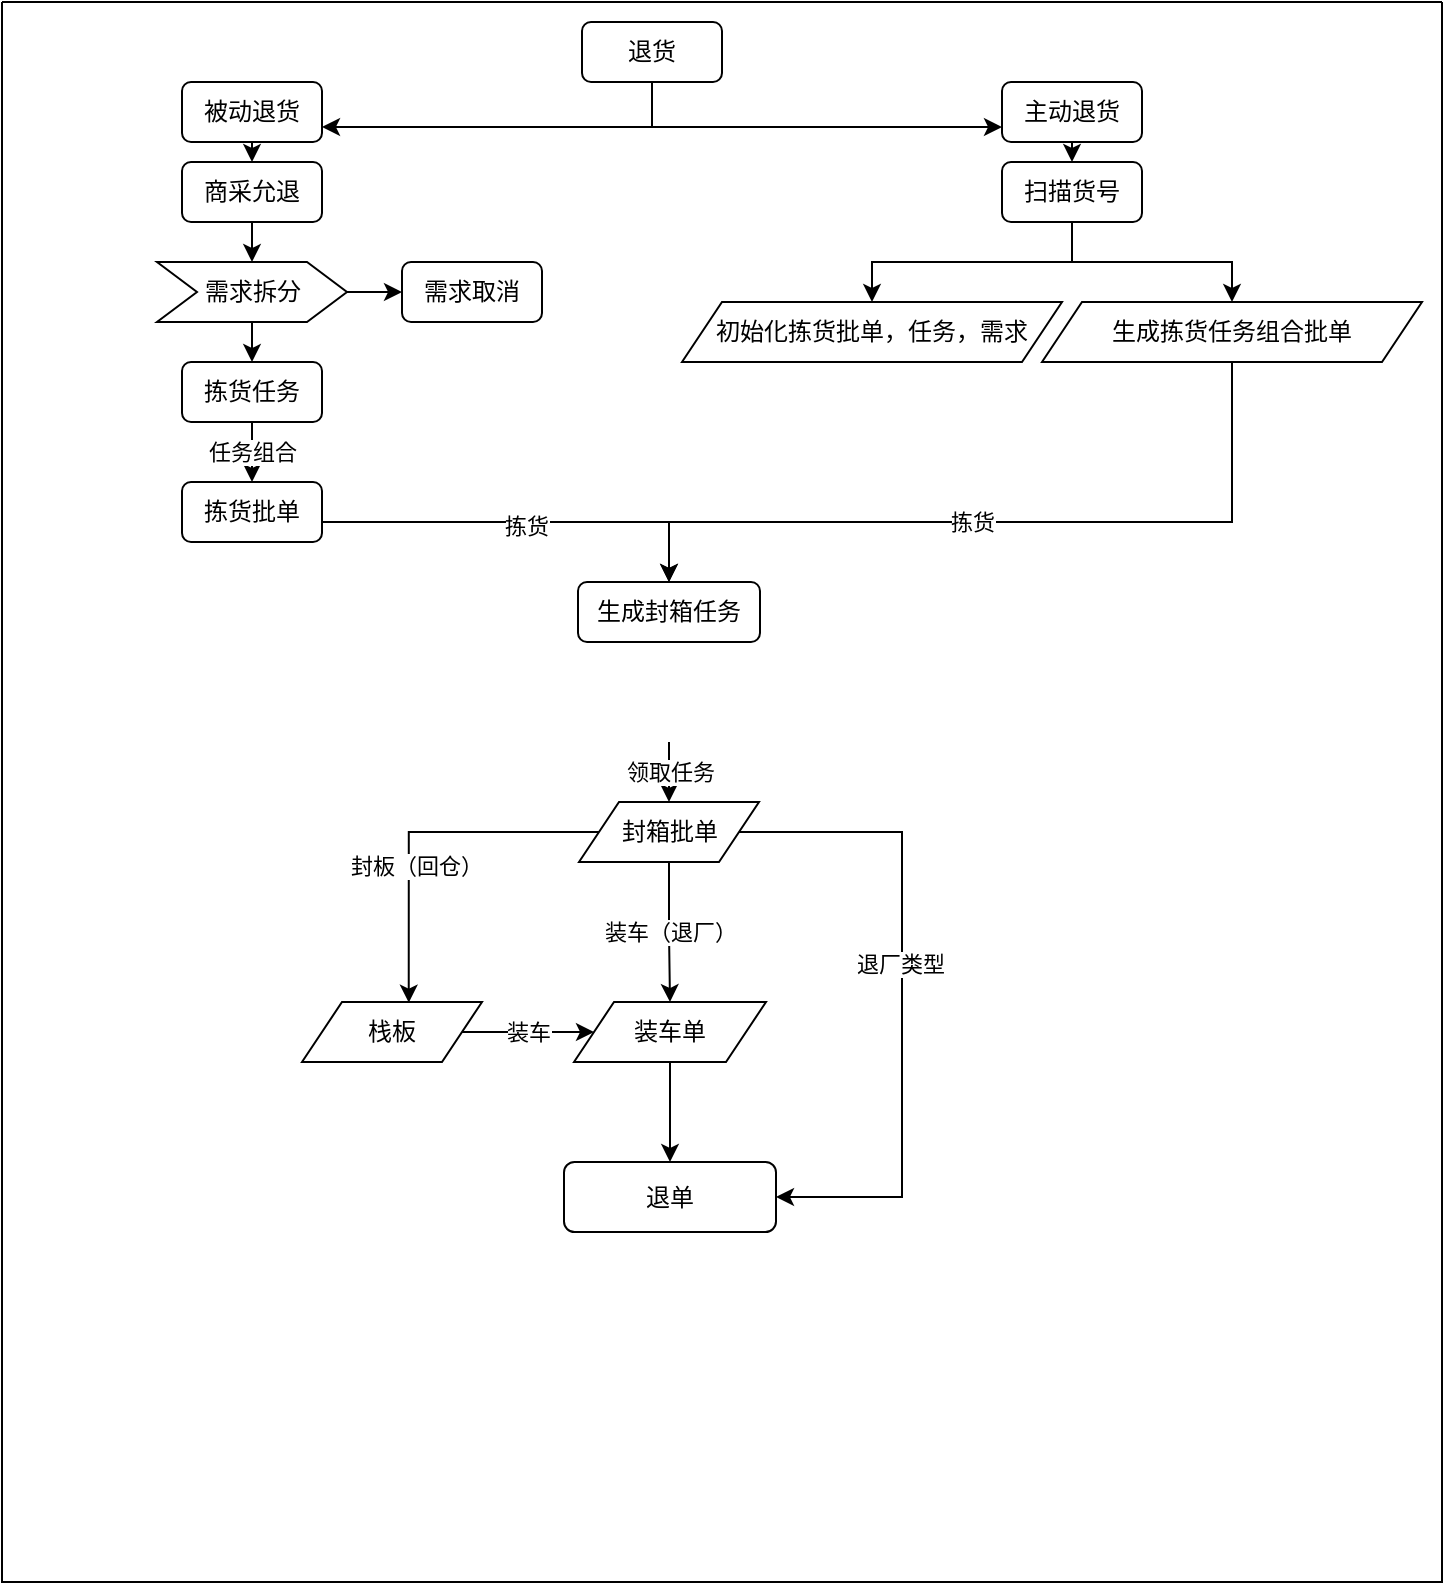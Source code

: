 <mxfile version="20.8.16" type="github">
  <diagram name="第 1 页" id="OZep9CaIAdIT41If5Kvq">
    <mxGraphModel dx="1195" dy="638" grid="1" gridSize="10" guides="1" tooltips="1" connect="1" arrows="1" fold="1" page="1" pageScale="1" pageWidth="827" pageHeight="1169" math="0" shadow="0">
      <root>
        <mxCell id="0" />
        <mxCell id="1" parent="0" />
        <mxCell id="x85abNaiXezf-iu8S1-o-2" value="" style="swimlane;startSize=0;" vertex="1" parent="1">
          <mxGeometry x="60" y="10" width="720" height="790" as="geometry">
            <mxRectangle x="80" y="40" width="50" height="40" as="alternateBounds" />
          </mxGeometry>
        </mxCell>
        <mxCell id="x85abNaiXezf-iu8S1-o-11" style="edgeStyle=orthogonalEdgeStyle;rounded=0;orthogonalLoop=1;jettySize=auto;html=1;exitX=0.5;exitY=1;exitDx=0;exitDy=0;entryX=1;entryY=0.75;entryDx=0;entryDy=0;" edge="1" parent="x85abNaiXezf-iu8S1-o-2" source="x85abNaiXezf-iu8S1-o-1" target="x85abNaiXezf-iu8S1-o-6">
          <mxGeometry relative="1" as="geometry" />
        </mxCell>
        <mxCell id="x85abNaiXezf-iu8S1-o-12" style="edgeStyle=orthogonalEdgeStyle;rounded=0;orthogonalLoop=1;jettySize=auto;html=1;exitX=0.5;exitY=1;exitDx=0;exitDy=0;entryX=0;entryY=0.75;entryDx=0;entryDy=0;" edge="1" parent="x85abNaiXezf-iu8S1-o-2" source="x85abNaiXezf-iu8S1-o-1" target="x85abNaiXezf-iu8S1-o-7">
          <mxGeometry relative="1" as="geometry" />
        </mxCell>
        <mxCell id="x85abNaiXezf-iu8S1-o-1" value="退货" style="rounded=1;whiteSpace=wrap;html=1;" vertex="1" parent="x85abNaiXezf-iu8S1-o-2">
          <mxGeometry x="290" y="10" width="70" height="30" as="geometry" />
        </mxCell>
        <mxCell id="x85abNaiXezf-iu8S1-o-13" style="edgeStyle=orthogonalEdgeStyle;rounded=0;orthogonalLoop=1;jettySize=auto;html=1;exitX=0.5;exitY=1;exitDx=0;exitDy=0;entryX=0.5;entryY=0;entryDx=0;entryDy=0;" edge="1" parent="x85abNaiXezf-iu8S1-o-2" source="x85abNaiXezf-iu8S1-o-6" target="x85abNaiXezf-iu8S1-o-8">
          <mxGeometry relative="1" as="geometry" />
        </mxCell>
        <mxCell id="x85abNaiXezf-iu8S1-o-6" value="被动退货" style="rounded=1;whiteSpace=wrap;html=1;" vertex="1" parent="x85abNaiXezf-iu8S1-o-2">
          <mxGeometry x="90" y="40" width="70" height="30" as="geometry" />
        </mxCell>
        <mxCell id="x85abNaiXezf-iu8S1-o-14" style="edgeStyle=orthogonalEdgeStyle;rounded=0;orthogonalLoop=1;jettySize=auto;html=1;exitX=0.5;exitY=1;exitDx=0;exitDy=0;entryX=0.5;entryY=0;entryDx=0;entryDy=0;" edge="1" parent="x85abNaiXezf-iu8S1-o-2" source="x85abNaiXezf-iu8S1-o-7" target="x85abNaiXezf-iu8S1-o-9">
          <mxGeometry relative="1" as="geometry" />
        </mxCell>
        <mxCell id="x85abNaiXezf-iu8S1-o-7" value="主动退货" style="rounded=1;whiteSpace=wrap;html=1;" vertex="1" parent="x85abNaiXezf-iu8S1-o-2">
          <mxGeometry x="500" y="40" width="70" height="30" as="geometry" />
        </mxCell>
        <mxCell id="x85abNaiXezf-iu8S1-o-17" style="edgeStyle=orthogonalEdgeStyle;rounded=0;orthogonalLoop=1;jettySize=auto;html=1;exitX=0.5;exitY=1;exitDx=0;exitDy=0;entryX=0.5;entryY=0;entryDx=0;entryDy=0;" edge="1" parent="x85abNaiXezf-iu8S1-o-2" source="x85abNaiXezf-iu8S1-o-8" target="x85abNaiXezf-iu8S1-o-16">
          <mxGeometry relative="1" as="geometry" />
        </mxCell>
        <mxCell id="x85abNaiXezf-iu8S1-o-8" value="商采允退" style="rounded=1;whiteSpace=wrap;html=1;" vertex="1" parent="x85abNaiXezf-iu8S1-o-2">
          <mxGeometry x="90" y="80" width="70" height="30" as="geometry" />
        </mxCell>
        <mxCell id="x85abNaiXezf-iu8S1-o-39" style="edgeStyle=orthogonalEdgeStyle;rounded=0;orthogonalLoop=1;jettySize=auto;html=1;exitX=0.5;exitY=1;exitDx=0;exitDy=0;" edge="1" parent="x85abNaiXezf-iu8S1-o-2" source="x85abNaiXezf-iu8S1-o-9" target="x85abNaiXezf-iu8S1-o-37">
          <mxGeometry relative="1" as="geometry" />
        </mxCell>
        <mxCell id="x85abNaiXezf-iu8S1-o-40" style="edgeStyle=orthogonalEdgeStyle;rounded=0;orthogonalLoop=1;jettySize=auto;html=1;exitX=0.5;exitY=1;exitDx=0;exitDy=0;entryX=0.5;entryY=0;entryDx=0;entryDy=0;" edge="1" parent="x85abNaiXezf-iu8S1-o-2" source="x85abNaiXezf-iu8S1-o-9" target="x85abNaiXezf-iu8S1-o-38">
          <mxGeometry relative="1" as="geometry" />
        </mxCell>
        <mxCell id="x85abNaiXezf-iu8S1-o-9" value="扫描货号" style="rounded=1;whiteSpace=wrap;html=1;" vertex="1" parent="x85abNaiXezf-iu8S1-o-2">
          <mxGeometry x="500" y="80" width="70" height="30" as="geometry" />
        </mxCell>
        <mxCell id="x85abNaiXezf-iu8S1-o-19" style="edgeStyle=orthogonalEdgeStyle;rounded=0;orthogonalLoop=1;jettySize=auto;html=1;exitX=1;exitY=0.5;exitDx=0;exitDy=0;entryX=0;entryY=0.5;entryDx=0;entryDy=0;" edge="1" parent="x85abNaiXezf-iu8S1-o-2" source="x85abNaiXezf-iu8S1-o-16" target="x85abNaiXezf-iu8S1-o-18">
          <mxGeometry relative="1" as="geometry" />
        </mxCell>
        <mxCell id="x85abNaiXezf-iu8S1-o-22" style="edgeStyle=orthogonalEdgeStyle;rounded=0;orthogonalLoop=1;jettySize=auto;html=1;exitX=0.5;exitY=1;exitDx=0;exitDy=0;entryX=0.5;entryY=0;entryDx=0;entryDy=0;" edge="1" parent="x85abNaiXezf-iu8S1-o-2" source="x85abNaiXezf-iu8S1-o-16" target="x85abNaiXezf-iu8S1-o-21">
          <mxGeometry relative="1" as="geometry" />
        </mxCell>
        <mxCell id="x85abNaiXezf-iu8S1-o-16" value="需求拆分" style="shape=step;perimeter=stepPerimeter;whiteSpace=wrap;html=1;fixedSize=1;" vertex="1" parent="x85abNaiXezf-iu8S1-o-2">
          <mxGeometry x="77.5" y="130" width="95" height="30" as="geometry" />
        </mxCell>
        <mxCell id="x85abNaiXezf-iu8S1-o-18" value="需求取消" style="rounded=1;whiteSpace=wrap;html=1;" vertex="1" parent="x85abNaiXezf-iu8S1-o-2">
          <mxGeometry x="200" y="130" width="70" height="30" as="geometry" />
        </mxCell>
        <mxCell id="x85abNaiXezf-iu8S1-o-28" value="任务组合" style="edgeStyle=orthogonalEdgeStyle;rounded=0;orthogonalLoop=1;jettySize=auto;html=1;exitX=0.5;exitY=1;exitDx=0;exitDy=0;entryX=0.5;entryY=0;entryDx=0;entryDy=0;" edge="1" parent="x85abNaiXezf-iu8S1-o-2" source="x85abNaiXezf-iu8S1-o-21" target="x85abNaiXezf-iu8S1-o-25">
          <mxGeometry relative="1" as="geometry" />
        </mxCell>
        <mxCell id="x85abNaiXezf-iu8S1-o-21" value="拣货任务" style="rounded=1;whiteSpace=wrap;html=1;" vertex="1" parent="x85abNaiXezf-iu8S1-o-2">
          <mxGeometry x="90" y="180" width="70" height="30" as="geometry" />
        </mxCell>
        <mxCell id="x85abNaiXezf-iu8S1-o-30" style="edgeStyle=orthogonalEdgeStyle;rounded=0;orthogonalLoop=1;jettySize=auto;html=1;exitX=1;exitY=0.5;exitDx=0;exitDy=0;entryX=0.5;entryY=0;entryDx=0;entryDy=0;" edge="1" parent="x85abNaiXezf-iu8S1-o-2" source="x85abNaiXezf-iu8S1-o-25" target="x85abNaiXezf-iu8S1-o-29">
          <mxGeometry relative="1" as="geometry">
            <Array as="points">
              <mxPoint x="160" y="260" />
              <mxPoint x="334" y="260" />
            </Array>
          </mxGeometry>
        </mxCell>
        <mxCell id="x85abNaiXezf-iu8S1-o-31" value="拣货" style="edgeLabel;html=1;align=center;verticalAlign=middle;resizable=0;points=[];" vertex="1" connectable="0" parent="x85abNaiXezf-iu8S1-o-30">
          <mxGeometry x="0.022" y="-2" relative="1" as="geometry">
            <mxPoint as="offset" />
          </mxGeometry>
        </mxCell>
        <mxCell id="x85abNaiXezf-iu8S1-o-25" value="拣货批单" style="rounded=1;whiteSpace=wrap;html=1;" vertex="1" parent="x85abNaiXezf-iu8S1-o-2">
          <mxGeometry x="90" y="240" width="70" height="30" as="geometry" />
        </mxCell>
        <mxCell id="x85abNaiXezf-iu8S1-o-49" value="领取任务" style="edgeStyle=orthogonalEdgeStyle;rounded=0;orthogonalLoop=1;jettySize=auto;html=1;exitX=0.5;exitY=1;exitDx=0;exitDy=0;entryX=0.5;entryY=0;entryDx=0;entryDy=0;" edge="1" parent="x85abNaiXezf-iu8S1-o-2" target="x85abNaiXezf-iu8S1-o-48">
          <mxGeometry relative="1" as="geometry">
            <mxPoint x="333.5" y="370" as="sourcePoint" />
          </mxGeometry>
        </mxCell>
        <mxCell id="x85abNaiXezf-iu8S1-o-29" value="生成封箱任务" style="rounded=1;whiteSpace=wrap;html=1;" vertex="1" parent="x85abNaiXezf-iu8S1-o-2">
          <mxGeometry x="288" y="290" width="91" height="30" as="geometry" />
        </mxCell>
        <mxCell id="x85abNaiXezf-iu8S1-o-37" value="初始化拣货批单，任务，需求" style="shape=parallelogram;perimeter=parallelogramPerimeter;whiteSpace=wrap;html=1;fixedSize=1;" vertex="1" parent="x85abNaiXezf-iu8S1-o-2">
          <mxGeometry x="340" y="150" width="190" height="30" as="geometry" />
        </mxCell>
        <mxCell id="x85abNaiXezf-iu8S1-o-42" style="edgeStyle=orthogonalEdgeStyle;rounded=0;orthogonalLoop=1;jettySize=auto;html=1;exitX=0.5;exitY=1;exitDx=0;exitDy=0;entryX=0.5;entryY=0;entryDx=0;entryDy=0;" edge="1" parent="x85abNaiXezf-iu8S1-o-2" source="x85abNaiXezf-iu8S1-o-38" target="x85abNaiXezf-iu8S1-o-29">
          <mxGeometry relative="1" as="geometry">
            <Array as="points">
              <mxPoint x="615" y="260" />
              <mxPoint x="334" y="260" />
            </Array>
          </mxGeometry>
        </mxCell>
        <mxCell id="x85abNaiXezf-iu8S1-o-43" value="拣货" style="edgeLabel;html=1;align=center;verticalAlign=middle;resizable=0;points=[];" vertex="1" connectable="0" parent="x85abNaiXezf-iu8S1-o-42">
          <mxGeometry x="0.072" y="-1" relative="1" as="geometry">
            <mxPoint y="1" as="offset" />
          </mxGeometry>
        </mxCell>
        <mxCell id="x85abNaiXezf-iu8S1-o-38" value="生成拣货任务组合批单" style="shape=parallelogram;perimeter=parallelogramPerimeter;whiteSpace=wrap;html=1;fixedSize=1;" vertex="1" parent="x85abNaiXezf-iu8S1-o-2">
          <mxGeometry x="520" y="150" width="190" height="30" as="geometry" />
        </mxCell>
        <mxCell id="x85abNaiXezf-iu8S1-o-52" style="edgeStyle=orthogonalEdgeStyle;rounded=0;orthogonalLoop=1;jettySize=auto;html=1;exitX=0;exitY=0.5;exitDx=0;exitDy=0;entryX=0.593;entryY=0.011;entryDx=0;entryDy=0;entryPerimeter=0;" edge="1" parent="x85abNaiXezf-iu8S1-o-2" source="x85abNaiXezf-iu8S1-o-48" target="x85abNaiXezf-iu8S1-o-50">
          <mxGeometry relative="1" as="geometry" />
        </mxCell>
        <mxCell id="x85abNaiXezf-iu8S1-o-53" value="封板（回仓）" style="edgeLabel;html=1;align=center;verticalAlign=middle;resizable=0;points=[];" vertex="1" connectable="0" parent="x85abNaiXezf-iu8S1-o-52">
          <mxGeometry x="0.24" y="3" relative="1" as="geometry">
            <mxPoint as="offset" />
          </mxGeometry>
        </mxCell>
        <mxCell id="x85abNaiXezf-iu8S1-o-60" value="装车（退厂）" style="edgeStyle=orthogonalEdgeStyle;rounded=0;orthogonalLoop=1;jettySize=auto;html=1;exitX=0.5;exitY=1;exitDx=0;exitDy=0;entryX=0.5;entryY=0;entryDx=0;entryDy=0;" edge="1" parent="x85abNaiXezf-iu8S1-o-2" source="x85abNaiXezf-iu8S1-o-48" target="x85abNaiXezf-iu8S1-o-51">
          <mxGeometry relative="1" as="geometry">
            <Array as="points">
              <mxPoint x="334" y="465" />
            </Array>
          </mxGeometry>
        </mxCell>
        <mxCell id="x85abNaiXezf-iu8S1-o-61" style="edgeStyle=orthogonalEdgeStyle;rounded=0;orthogonalLoop=1;jettySize=auto;html=1;exitX=1;exitY=0.5;exitDx=0;exitDy=0;entryX=1;entryY=0.5;entryDx=0;entryDy=0;" edge="1" parent="x85abNaiXezf-iu8S1-o-2" source="x85abNaiXezf-iu8S1-o-48" target="x85abNaiXezf-iu8S1-o-56">
          <mxGeometry relative="1" as="geometry">
            <Array as="points">
              <mxPoint x="450" y="415" />
              <mxPoint x="450" y="598" />
            </Array>
          </mxGeometry>
        </mxCell>
        <mxCell id="x85abNaiXezf-iu8S1-o-62" value="退厂类型" style="edgeLabel;html=1;align=center;verticalAlign=middle;resizable=0;points=[];" vertex="1" connectable="0" parent="x85abNaiXezf-iu8S1-o-61">
          <mxGeometry x="-0.097" y="-1" relative="1" as="geometry">
            <mxPoint as="offset" />
          </mxGeometry>
        </mxCell>
        <mxCell id="x85abNaiXezf-iu8S1-o-48" value="封箱批单" style="shape=parallelogram;perimeter=parallelogramPerimeter;whiteSpace=wrap;html=1;fixedSize=1;" vertex="1" parent="x85abNaiXezf-iu8S1-o-2">
          <mxGeometry x="288.5" y="400" width="90" height="30" as="geometry" />
        </mxCell>
        <mxCell id="x85abNaiXezf-iu8S1-o-55" value="装车" style="edgeStyle=orthogonalEdgeStyle;rounded=0;orthogonalLoop=1;jettySize=auto;html=1;exitX=1;exitY=0.5;exitDx=0;exitDy=0;entryX=0;entryY=0.5;entryDx=0;entryDy=0;" edge="1" parent="x85abNaiXezf-iu8S1-o-2" source="x85abNaiXezf-iu8S1-o-50" target="x85abNaiXezf-iu8S1-o-51">
          <mxGeometry relative="1" as="geometry" />
        </mxCell>
        <mxCell id="x85abNaiXezf-iu8S1-o-50" value="栈板" style="shape=parallelogram;perimeter=parallelogramPerimeter;whiteSpace=wrap;html=1;fixedSize=1;" vertex="1" parent="x85abNaiXezf-iu8S1-o-2">
          <mxGeometry x="150" y="500" width="90" height="30" as="geometry" />
        </mxCell>
        <mxCell id="x85abNaiXezf-iu8S1-o-57" style="edgeStyle=orthogonalEdgeStyle;rounded=0;orthogonalLoop=1;jettySize=auto;html=1;exitX=0.5;exitY=1;exitDx=0;exitDy=0;entryX=0.5;entryY=0;entryDx=0;entryDy=0;" edge="1" parent="x85abNaiXezf-iu8S1-o-2" source="x85abNaiXezf-iu8S1-o-51" target="x85abNaiXezf-iu8S1-o-56">
          <mxGeometry relative="1" as="geometry" />
        </mxCell>
        <mxCell id="x85abNaiXezf-iu8S1-o-51" value="装车单" style="shape=parallelogram;perimeter=parallelogramPerimeter;whiteSpace=wrap;html=1;fixedSize=1;" vertex="1" parent="x85abNaiXezf-iu8S1-o-2">
          <mxGeometry x="286" y="500" width="96" height="30" as="geometry" />
        </mxCell>
        <mxCell id="x85abNaiXezf-iu8S1-o-56" value="退单" style="rounded=1;whiteSpace=wrap;html=1;" vertex="1" parent="x85abNaiXezf-iu8S1-o-2">
          <mxGeometry x="281" y="580" width="106" height="35" as="geometry" />
        </mxCell>
      </root>
    </mxGraphModel>
  </diagram>
</mxfile>
